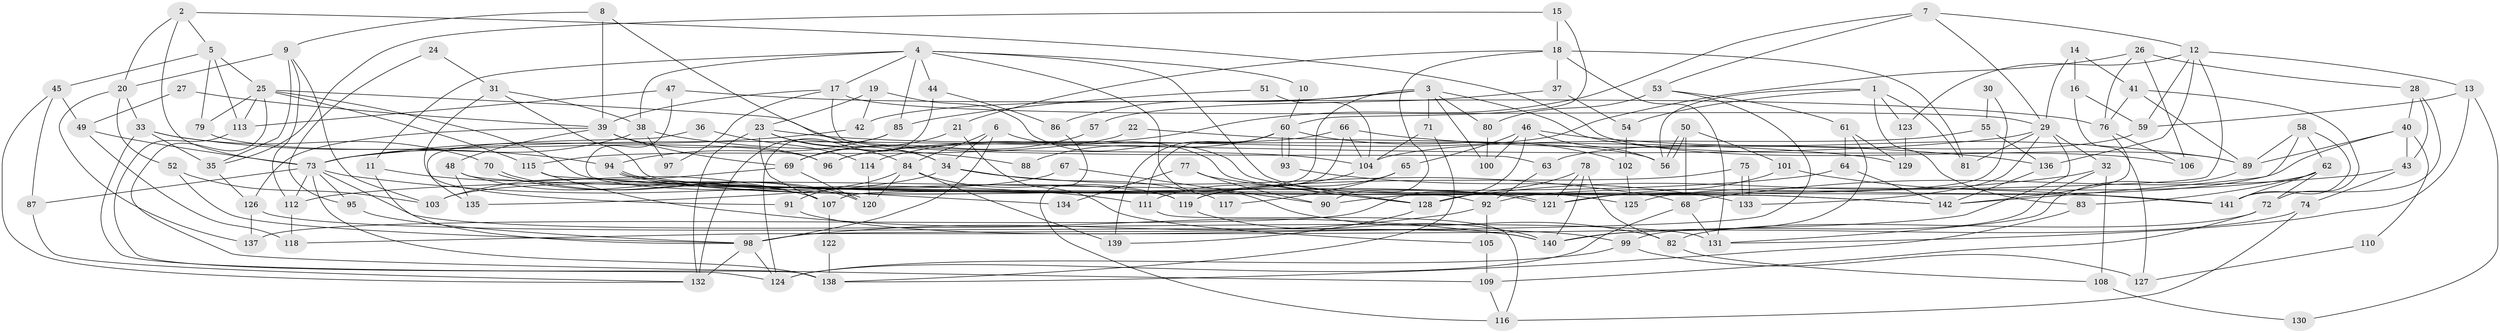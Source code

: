 // Generated by graph-tools (version 1.1) at 2025/50/03/09/25 03:50:09]
// undirected, 142 vertices, 284 edges
graph export_dot {
graph [start="1"]
  node [color=gray90,style=filled];
  1;
  2;
  3;
  4;
  5;
  6;
  7;
  8;
  9;
  10;
  11;
  12;
  13;
  14;
  15;
  16;
  17;
  18;
  19;
  20;
  21;
  22;
  23;
  24;
  25;
  26;
  27;
  28;
  29;
  30;
  31;
  32;
  33;
  34;
  35;
  36;
  37;
  38;
  39;
  40;
  41;
  42;
  43;
  44;
  45;
  46;
  47;
  48;
  49;
  50;
  51;
  52;
  53;
  54;
  55;
  56;
  57;
  58;
  59;
  60;
  61;
  62;
  63;
  64;
  65;
  66;
  67;
  68;
  69;
  70;
  71;
  72;
  73;
  74;
  75;
  76;
  77;
  78;
  79;
  80;
  81;
  82;
  83;
  84;
  85;
  86;
  87;
  88;
  89;
  90;
  91;
  92;
  93;
  94;
  95;
  96;
  97;
  98;
  99;
  100;
  101;
  102;
  103;
  104;
  105;
  106;
  107;
  108;
  109;
  110;
  111;
  112;
  113;
  114;
  115;
  116;
  117;
  118;
  119;
  120;
  121;
  122;
  123;
  124;
  125;
  126;
  127;
  128;
  129;
  130;
  131;
  132;
  133;
  134;
  135;
  136;
  137;
  138;
  139;
  140;
  141;
  142;
  1 -- 81;
  1 -- 56;
  1 -- 54;
  1 -- 83;
  1 -- 123;
  2 -- 20;
  2 -- 89;
  2 -- 5;
  2 -- 73;
  3 -- 71;
  3 -- 107;
  3 -- 42;
  3 -- 80;
  3 -- 86;
  3 -- 100;
  3 -- 106;
  4 -- 11;
  4 -- 85;
  4 -- 10;
  4 -- 17;
  4 -- 38;
  4 -- 44;
  4 -- 82;
  4 -- 125;
  5 -- 113;
  5 -- 25;
  5 -- 45;
  5 -- 79;
  6 -- 128;
  6 -- 84;
  6 -- 34;
  6 -- 98;
  7 -- 12;
  7 -- 53;
  7 -- 29;
  7 -- 114;
  8 -- 39;
  8 -- 34;
  8 -- 9;
  9 -- 35;
  9 -- 20;
  9 -- 103;
  9 -- 112;
  10 -- 60;
  11 -- 98;
  11 -- 107;
  12 -- 123;
  12 -- 136;
  12 -- 13;
  12 -- 59;
  12 -- 90;
  13 -- 131;
  13 -- 59;
  13 -- 130;
  14 -- 41;
  14 -- 29;
  14 -- 16;
  15 -- 18;
  15 -- 60;
  15 -- 35;
  16 -- 59;
  16 -- 127;
  17 -- 29;
  17 -- 39;
  17 -- 63;
  17 -- 97;
  18 -- 131;
  18 -- 21;
  18 -- 37;
  18 -- 81;
  18 -- 90;
  19 -- 23;
  19 -- 42;
  19 -- 128;
  20 -- 33;
  20 -- 52;
  20 -- 137;
  21 -- 69;
  21 -- 105;
  22 -- 56;
  22 -- 115;
  23 -- 84;
  23 -- 132;
  23 -- 34;
  23 -- 107;
  23 -- 129;
  24 -- 31;
  24 -- 95;
  25 -- 79;
  25 -- 104;
  25 -- 109;
  25 -- 113;
  25 -- 115;
  25 -- 119;
  26 -- 28;
  26 -- 76;
  26 -- 96;
  26 -- 106;
  27 -- 39;
  27 -- 49;
  28 -- 141;
  28 -- 40;
  28 -- 43;
  29 -- 73;
  29 -- 32;
  29 -- 81;
  29 -- 118;
  29 -- 133;
  30 -- 55;
  30 -- 121;
  31 -- 142;
  31 -- 38;
  31 -- 91;
  32 -- 128;
  32 -- 99;
  32 -- 108;
  33 -- 35;
  33 -- 94;
  33 -- 70;
  33 -- 124;
  34 -- 68;
  34 -- 117;
  34 -- 135;
  35 -- 126;
  36 -- 114;
  36 -- 135;
  37 -- 54;
  37 -- 57;
  38 -- 73;
  38 -- 88;
  38 -- 97;
  39 -- 48;
  39 -- 69;
  39 -- 96;
  39 -- 126;
  40 -- 89;
  40 -- 92;
  40 -- 43;
  40 -- 110;
  41 -- 76;
  41 -- 89;
  41 -- 72;
  42 -- 73;
  43 -- 68;
  43 -- 74;
  44 -- 124;
  44 -- 86;
  45 -- 87;
  45 -- 49;
  45 -- 132;
  46 -- 100;
  46 -- 137;
  46 -- 56;
  46 -- 65;
  46 -- 89;
  47 -- 113;
  47 -- 92;
  47 -- 76;
  48 -- 107;
  48 -- 141;
  48 -- 135;
  49 -- 118;
  49 -- 73;
  50 -- 56;
  50 -- 56;
  50 -- 68;
  50 -- 101;
  51 -- 104;
  51 -- 85;
  52 -- 98;
  52 -- 103;
  53 -- 61;
  53 -- 98;
  53 -- 80;
  54 -- 102;
  55 -- 104;
  55 -- 136;
  57 -- 69;
  58 -- 89;
  58 -- 141;
  58 -- 62;
  58 -- 142;
  59 -- 63;
  60 -- 111;
  60 -- 93;
  60 -- 93;
  60 -- 88;
  60 -- 102;
  60 -- 139;
  61 -- 140;
  61 -- 64;
  61 -- 129;
  62 -- 72;
  62 -- 83;
  62 -- 125;
  62 -- 141;
  63 -- 92;
  64 -- 112;
  64 -- 142;
  65 -- 119;
  65 -- 117;
  66 -- 104;
  66 -- 96;
  66 -- 107;
  66 -- 136;
  67 -- 90;
  67 -- 103;
  68 -- 124;
  68 -- 131;
  69 -- 103;
  69 -- 120;
  70 -- 120;
  70 -- 120;
  71 -- 138;
  71 -- 104;
  72 -- 82;
  72 -- 109;
  73 -- 87;
  73 -- 95;
  73 -- 111;
  73 -- 112;
  73 -- 131;
  73 -- 138;
  74 -- 116;
  74 -- 140;
  75 -- 119;
  75 -- 133;
  75 -- 133;
  76 -- 106;
  76 -- 142;
  77 -- 90;
  77 -- 128;
  77 -- 134;
  78 -- 128;
  78 -- 140;
  78 -- 82;
  78 -- 121;
  79 -- 96;
  80 -- 100;
  82 -- 108;
  83 -- 138;
  84 -- 91;
  84 -- 120;
  84 -- 119;
  84 -- 139;
  85 -- 132;
  85 -- 94;
  86 -- 116;
  87 -- 132;
  89 -- 131;
  91 -- 99;
  92 -- 98;
  92 -- 105;
  93 -- 133;
  94 -- 121;
  94 -- 121;
  94 -- 142;
  95 -- 98;
  98 -- 124;
  98 -- 132;
  99 -- 124;
  99 -- 127;
  101 -- 121;
  101 -- 141;
  102 -- 125;
  104 -- 111;
  105 -- 109;
  107 -- 122;
  108 -- 130;
  109 -- 116;
  110 -- 127;
  111 -- 116;
  112 -- 118;
  113 -- 138;
  114 -- 120;
  115 -- 140;
  115 -- 134;
  119 -- 140;
  122 -- 138;
  123 -- 129;
  126 -- 140;
  126 -- 137;
  128 -- 139;
  136 -- 142;
}
